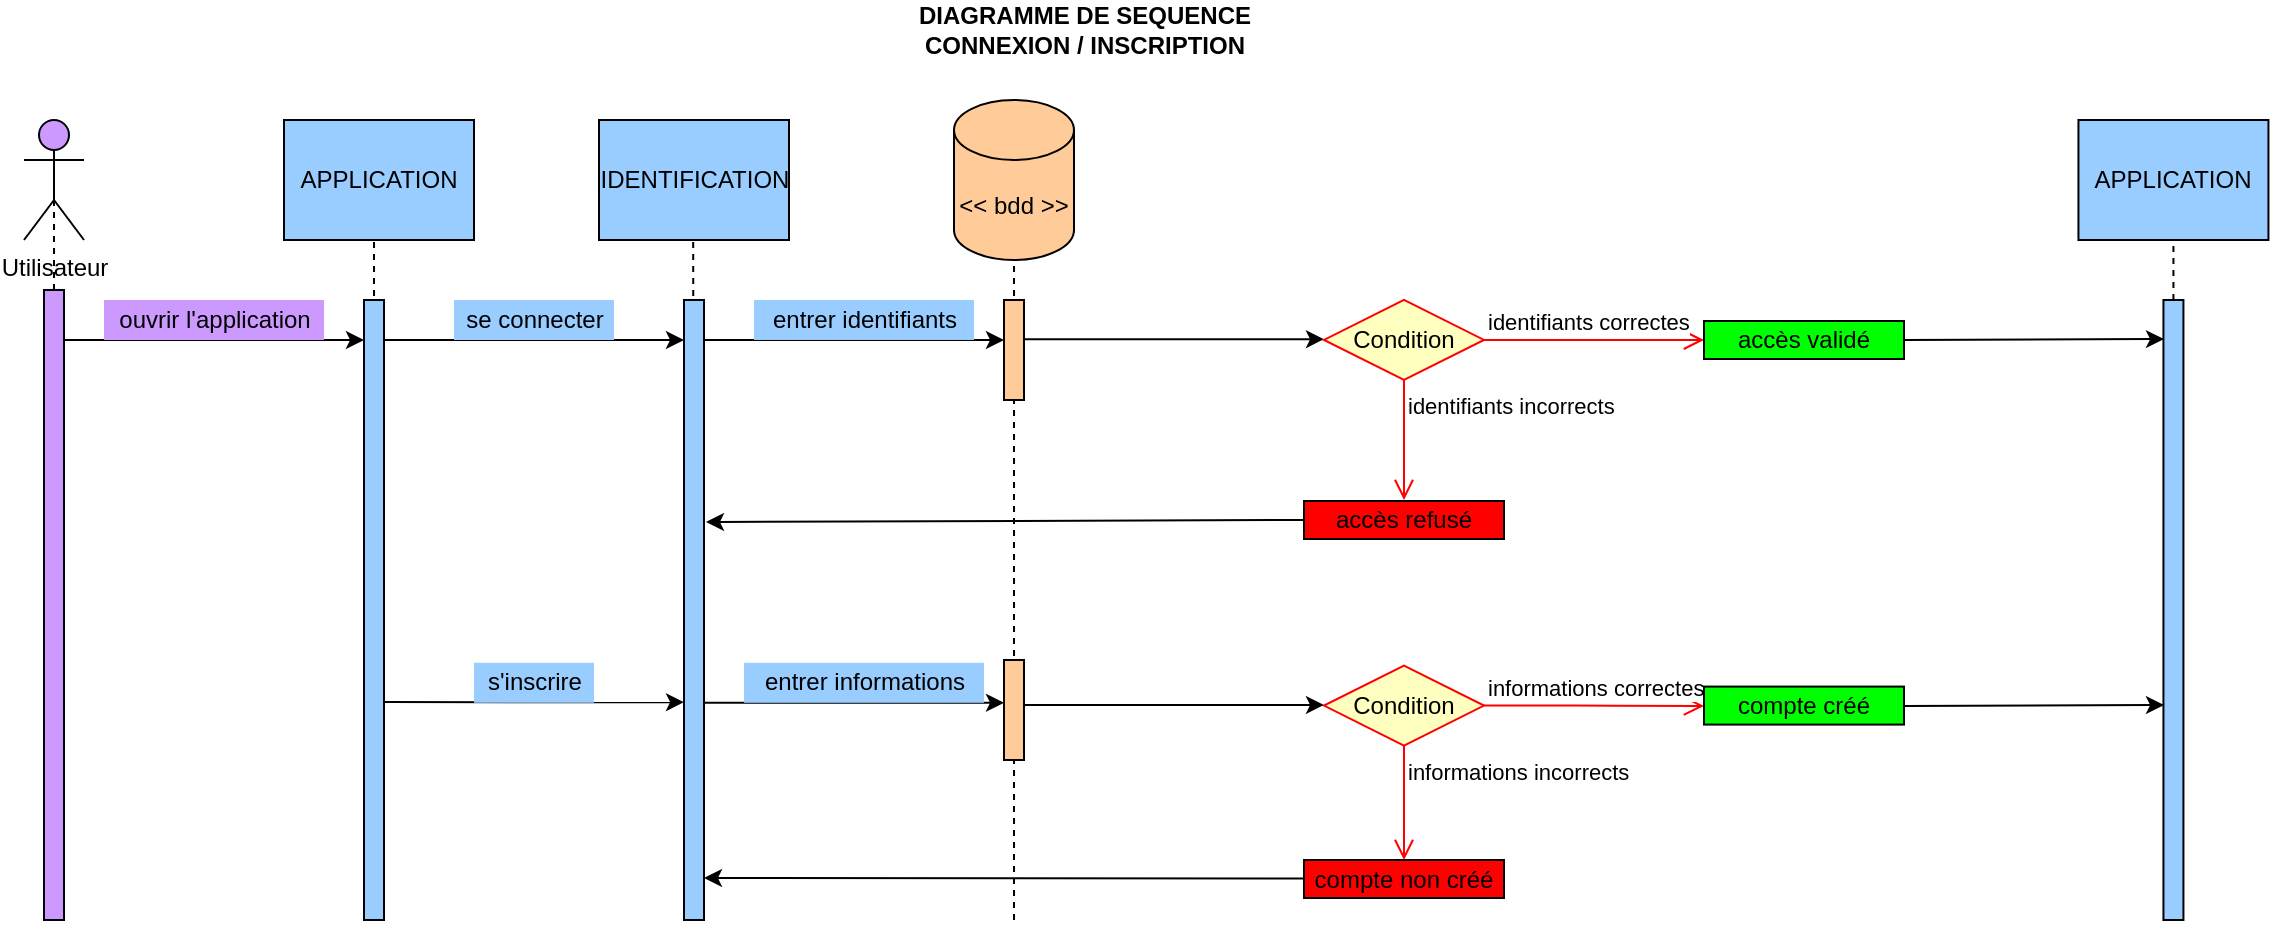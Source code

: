 <mxfile version="15.3.0" type="device"><diagram id="AM0xhpKbkET-VhJ2idW7" name="Page-1"><mxGraphModel dx="1826" dy="699" grid="1" gridSize="10" guides="1" tooltips="1" connect="1" arrows="1" fold="1" page="1" pageScale="1" pageWidth="827" pageHeight="1169" math="0" shadow="0"><root><mxCell id="0"/><mxCell id="1" parent="0"/><mxCell id="JyncEitehn_fcY9Y_TbM-84" value="identifiants correctes" style="edgeStyle=orthogonalEdgeStyle;html=1;align=left;verticalAlign=bottom;endArrow=open;endSize=8;strokeColor=#ff0000;fillColor=#CC99FF;" edge="1" source="JyncEitehn_fcY9Y_TbM-83" parent="1"><mxGeometry x="-1" relative="1" as="geometry"><mxPoint x="900" y="180" as="targetPoint"/></mxGeometry></mxCell><mxCell id="VBZJFwsdffEzWOCnubFp-1" value="Utilisateur" style="shape=umlActor;verticalLabelPosition=bottom;verticalAlign=top;html=1;outlineConnect=0;fillColor=#CC99FF;" vertex="1" parent="1"><mxGeometry x="60" y="70" width="30" height="60" as="geometry"/></mxCell><mxCell id="VBZJFwsdffEzWOCnubFp-3" value="" style="endArrow=none;dashed=1;html=1;entryX=0.5;entryY=0.5;entryDx=0;entryDy=0;entryPerimeter=0;fillColor=#CC99FF;startArrow=none;" edge="1" parent="1" source="VBZJFwsdffEzWOCnubFp-2" target="VBZJFwsdffEzWOCnubFp-1"><mxGeometry width="50" height="50" relative="1" as="geometry"><mxPoint x="75" y="400" as="sourcePoint"/><mxPoint x="110" y="280" as="targetPoint"/></mxGeometry></mxCell><mxCell id="VBZJFwsdffEzWOCnubFp-4" value="" style="endArrow=classic;html=1;exitX=1;exitY=0.333;exitDx=0;exitDy=0;exitPerimeter=0;" edge="1" parent="1"><mxGeometry width="50" height="50" relative="1" as="geometry"><mxPoint x="80" y="179.98" as="sourcePoint"/><mxPoint x="230" y="180" as="targetPoint"/></mxGeometry></mxCell><mxCell id="VBZJFwsdffEzWOCnubFp-6" value="ouvrir l'application" style="text;html=1;align=center;verticalAlign=middle;resizable=0;points=[];autosize=1;strokeColor=none;fillColor=#CC99FF;" vertex="1" parent="1"><mxGeometry x="100" y="160" width="110" height="20" as="geometry"/></mxCell><mxCell id="JyncEitehn_fcY9Y_TbM-33" value="&lt;b&gt;DIAGRAMME DE SEQUENCE&lt;br&gt;CONNEXION / INSCRIPTION&lt;/b&gt;" style="text;html=1;align=center;verticalAlign=middle;resizable=0;points=[];autosize=1;strokeColor=none;fillColor=none;" vertex="1" parent="1"><mxGeometry x="500" y="10" width="180" height="30" as="geometry"/></mxCell><mxCell id="JyncEitehn_fcY9Y_TbM-71" value="" style="endArrow=classic;html=1;exitX=1;exitY=0.333;exitDx=0;exitDy=0;exitPerimeter=0;fillColor=#99CCFF;" edge="1" parent="1"><mxGeometry width="50" height="50" relative="1" as="geometry"><mxPoint x="240.0" y="180.0" as="sourcePoint"/><mxPoint x="390" y="180.02" as="targetPoint"/></mxGeometry></mxCell><mxCell id="JyncEitehn_fcY9Y_TbM-72" value="se connecter" style="text;html=1;align=center;verticalAlign=middle;resizable=0;points=[];autosize=1;strokeColor=none;fillColor=#99CCFF;" vertex="1" parent="1"><mxGeometry x="275" y="160" width="80" height="20" as="geometry"/></mxCell><mxCell id="JyncEitehn_fcY9Y_TbM-73" value="" style="endArrow=classic;html=1;exitX=1;exitY=0.333;exitDx=0;exitDy=0;exitPerimeter=0;fillColor=#99CCFF;" edge="1" parent="1"><mxGeometry width="50" height="50" relative="1" as="geometry"><mxPoint x="240" y="361.06" as="sourcePoint"/><mxPoint x="390" y="361.08" as="targetPoint"/></mxGeometry></mxCell><mxCell id="JyncEitehn_fcY9Y_TbM-74" value="s'inscrire" style="text;html=1;align=center;verticalAlign=middle;resizable=0;points=[];autosize=1;strokeColor=none;fillColor=#99CCFF;" vertex="1" parent="1"><mxGeometry x="285" y="341.39" width="60" height="20" as="geometry"/></mxCell><mxCell id="JyncEitehn_fcY9Y_TbM-75" value="" style="endArrow=classic;html=1;exitX=1;exitY=0.333;exitDx=0;exitDy=0;exitPerimeter=0;" edge="1" parent="1"><mxGeometry width="50" height="50" relative="1" as="geometry"><mxPoint x="400" y="180" as="sourcePoint"/><mxPoint x="550" y="180.02" as="targetPoint"/></mxGeometry></mxCell><mxCell id="JyncEitehn_fcY9Y_TbM-76" value="entrer identifiants" style="text;html=1;align=center;verticalAlign=middle;resizable=0;points=[];autosize=1;strokeColor=none;fillColor=#99CCFF;" vertex="1" parent="1"><mxGeometry x="425" y="159.99" width="110" height="20" as="geometry"/></mxCell><mxCell id="JyncEitehn_fcY9Y_TbM-82" value="" style="endArrow=classic;html=1;exitX=1;exitY=0.333;exitDx=0;exitDy=0;exitPerimeter=0;" edge="1" parent="1"><mxGeometry width="50" height="50" relative="1" as="geometry"><mxPoint x="560" y="179.58" as="sourcePoint"/><mxPoint x="710" y="179.6" as="targetPoint"/></mxGeometry></mxCell><mxCell id="JyncEitehn_fcY9Y_TbM-83" value="Condition" style="rhombus;whiteSpace=wrap;html=1;fillColor=#ffffc0;strokeColor=#ff0000;" vertex="1" parent="1"><mxGeometry x="710" y="159.99" width="80" height="40" as="geometry"/></mxCell><mxCell id="JyncEitehn_fcY9Y_TbM-85" value="identifiants incorrects" style="edgeStyle=orthogonalEdgeStyle;html=1;align=left;verticalAlign=top;endArrow=open;endSize=8;strokeColor=#ff0000;fillColor=#CC99FF;" edge="1" source="JyncEitehn_fcY9Y_TbM-83" parent="1"><mxGeometry x="-1" relative="1" as="geometry"><mxPoint x="750" y="259.99" as="targetPoint"/></mxGeometry></mxCell><mxCell id="JyncEitehn_fcY9Y_TbM-88" value="accès refusé" style="rounded=0;whiteSpace=wrap;html=1;fillColor=#FF0000;" vertex="1" parent="1"><mxGeometry x="700" y="260.5" width="100" height="19" as="geometry"/></mxCell><mxCell id="JyncEitehn_fcY9Y_TbM-89" value="" style="endArrow=classic;html=1;fillColor=#CC99FF;exitX=0;exitY=0.5;exitDx=0;exitDy=0;" edge="1" parent="1" source="JyncEitehn_fcY9Y_TbM-88"><mxGeometry width="50" height="50" relative="1" as="geometry"><mxPoint x="570" y="350" as="sourcePoint"/><mxPoint x="401" y="271" as="targetPoint"/></mxGeometry></mxCell><mxCell id="JyncEitehn_fcY9Y_TbM-90" value="accès validé" style="rounded=0;whiteSpace=wrap;html=1;fillColor=#00FF00;" vertex="1" parent="1"><mxGeometry x="900" y="170.5" width="100" height="19" as="geometry"/></mxCell><mxCell id="JyncEitehn_fcY9Y_TbM-92" value="" style="endArrow=classic;html=1;fillColor=#99CCFF;" edge="1" parent="1"><mxGeometry width="50" height="50" relative="1" as="geometry"><mxPoint x="1000" y="180" as="sourcePoint"/><mxPoint x="1130" y="179.53" as="targetPoint"/></mxGeometry></mxCell><mxCell id="JyncEitehn_fcY9Y_TbM-93" value="" style="endArrow=none;dashed=1;html=1;fillColor=#99CCFF;entryX=0.5;entryY=0.5;entryDx=0;entryDy=0;entryPerimeter=0;" edge="1" parent="1"><mxGeometry width="50" height="50" relative="1" as="geometry"><mxPoint x="235" y="470" as="sourcePoint"/><mxPoint x="235" y="100.0" as="targetPoint"/></mxGeometry></mxCell><mxCell id="JyncEitehn_fcY9Y_TbM-94" value="" style="endArrow=none;dashed=1;html=1;fillColor=#CC99FF;entryX=0.5;entryY=0.5;entryDx=0;entryDy=0;entryPerimeter=0;" edge="1" parent="1"><mxGeometry width="50" height="50" relative="1" as="geometry"><mxPoint x="555" y="470" as="sourcePoint"/><mxPoint x="555" y="100" as="targetPoint"/></mxGeometry></mxCell><mxCell id="JyncEitehn_fcY9Y_TbM-95" value="" style="endArrow=none;dashed=1;html=1;fillColor=#99CCFF;entryX=0.5;entryY=0.5;entryDx=0;entryDy=0;entryPerimeter=0;startArrow=none;" edge="1" parent="1" source="JyncEitehn_fcY9Y_TbM-96"><mxGeometry width="50" height="50" relative="1" as="geometry"><mxPoint x="1135" y="400" as="sourcePoint"/><mxPoint x="1134.72" y="100.0" as="targetPoint"/></mxGeometry></mxCell><mxCell id="JyncEitehn_fcY9Y_TbM-98" value="" style="endArrow=none;dashed=1;html=1;fillColor=#99CCFF;entryX=0.5;entryY=0.5;entryDx=0;entryDy=0;entryPerimeter=0;" edge="1" parent="1" target="JyncEitehn_fcY9Y_TbM-96"><mxGeometry width="50" height="50" relative="1" as="geometry"><mxPoint x="1135" y="470" as="sourcePoint"/><mxPoint x="1134.72" y="100" as="targetPoint"/></mxGeometry></mxCell><mxCell id="JyncEitehn_fcY9Y_TbM-96" value="" style="rounded=0;whiteSpace=wrap;html=1;fillColor=#99CCFF;" vertex="1" parent="1"><mxGeometry x="1129.72" y="160" width="10" height="310" as="geometry"/></mxCell><mxCell id="JyncEitehn_fcY9Y_TbM-99" value="" style="endArrow=none;dashed=1;html=1;entryX=0.5;entryY=0.5;entryDx=0;entryDy=0;entryPerimeter=0;fillColor=#CC99FF;" edge="1" parent="1" target="VBZJFwsdffEzWOCnubFp-2"><mxGeometry width="50" height="50" relative="1" as="geometry"><mxPoint x="75" y="470" as="sourcePoint"/><mxPoint x="75" y="100" as="targetPoint"/></mxGeometry></mxCell><mxCell id="VBZJFwsdffEzWOCnubFp-2" value="" style="rounded=0;whiteSpace=wrap;html=1;fillColor=#CC99FF;" vertex="1" parent="1"><mxGeometry x="70" y="154.99" width="10" height="315.01" as="geometry"/></mxCell><mxCell id="JyncEitehn_fcY9Y_TbM-78" value="" style="rounded=0;whiteSpace=wrap;html=1;fillColor=#FFCC99;" vertex="1" parent="1"><mxGeometry x="550" y="159.99" width="10" height="50.01" as="geometry"/></mxCell><mxCell id="VBZJFwsdffEzWOCnubFp-10" value="" style="rounded=0;whiteSpace=wrap;html=1;fillColor=#99CCFF;" vertex="1" parent="1"><mxGeometry x="230" y="160" width="10" height="310" as="geometry"/></mxCell><mxCell id="JyncEitehn_fcY9Y_TbM-101" value="" style="endArrow=classic;html=1;exitX=1;exitY=0.333;exitDx=0;exitDy=0;exitPerimeter=0;" edge="1" parent="1"><mxGeometry width="50" height="50" relative="1" as="geometry"><mxPoint x="400" y="361.39" as="sourcePoint"/><mxPoint x="550" y="361.41" as="targetPoint"/></mxGeometry></mxCell><mxCell id="JyncEitehn_fcY9Y_TbM-102" value="entrer informations" style="text;html=1;align=center;verticalAlign=middle;resizable=0;points=[];autosize=1;strokeColor=none;fillColor=#99CCFF;" vertex="1" parent="1"><mxGeometry x="420" y="341.39" width="120" height="20" as="geometry"/></mxCell><mxCell id="JyncEitehn_fcY9Y_TbM-103" value="" style="rounded=0;whiteSpace=wrap;html=1;fillColor=#FFCC99;" vertex="1" parent="1"><mxGeometry x="550" y="339.99" width="10" height="50.01" as="geometry"/></mxCell><mxCell id="JyncEitehn_fcY9Y_TbM-105" value="Condition" style="rhombus;whiteSpace=wrap;html=1;fillColor=#ffffc0;strokeColor=#ff0000;" vertex="1" parent="1"><mxGeometry x="710" y="342.79" width="80" height="40" as="geometry"/></mxCell><mxCell id="JyncEitehn_fcY9Y_TbM-106" value="informations correctes" style="edgeStyle=orthogonalEdgeStyle;html=1;align=left;verticalAlign=bottom;endArrow=open;endSize=8;strokeColor=#ff0000;fillColor=#CC99FF;" edge="1" source="JyncEitehn_fcY9Y_TbM-105" parent="1"><mxGeometry x="-1" relative="1" as="geometry"><mxPoint x="900" y="363" as="targetPoint"/></mxGeometry></mxCell><mxCell id="JyncEitehn_fcY9Y_TbM-107" value="informations incorrects" style="edgeStyle=orthogonalEdgeStyle;html=1;align=left;verticalAlign=top;endArrow=open;endSize=8;strokeColor=#ff0000;fillColor=#CC99FF;entryX=0.5;entryY=0;entryDx=0;entryDy=0;" edge="1" source="JyncEitehn_fcY9Y_TbM-105" parent="1" target="JyncEitehn_fcY9Y_TbM-110"><mxGeometry x="-1" relative="1" as="geometry"><mxPoint x="750" y="442.79" as="targetPoint"/></mxGeometry></mxCell><mxCell id="JyncEitehn_fcY9Y_TbM-108" value="" style="endArrow=classic;html=1;exitX=1;exitY=0.333;exitDx=0;exitDy=0;exitPerimeter=0;" edge="1" parent="1"><mxGeometry width="50" height="50" relative="1" as="geometry"><mxPoint x="560" y="362.45" as="sourcePoint"/><mxPoint x="710" y="362.47" as="targetPoint"/></mxGeometry></mxCell><mxCell id="JyncEitehn_fcY9Y_TbM-109" value="compte créé" style="rounded=0;whiteSpace=wrap;html=1;fillColor=#00FF00;" vertex="1" parent="1"><mxGeometry x="900" y="353.29" width="100" height="19" as="geometry"/></mxCell><mxCell id="JyncEitehn_fcY9Y_TbM-110" value="compte non créé" style="rounded=0;whiteSpace=wrap;html=1;fillColor=#FF0000;" vertex="1" parent="1"><mxGeometry x="700" y="440" width="100" height="19" as="geometry"/></mxCell><mxCell id="JyncEitehn_fcY9Y_TbM-112" value="" style="endArrow=classic;html=1;fillColor=#CC99FF;exitX=0;exitY=0.5;exitDx=0;exitDy=0;" edge="1" parent="1"><mxGeometry width="50" height="50" relative="1" as="geometry"><mxPoint x="700" y="449.21" as="sourcePoint"/><mxPoint x="400" y="449" as="targetPoint"/></mxGeometry></mxCell><mxCell id="JyncEitehn_fcY9Y_TbM-113" value="" style="endArrow=classic;html=1;fillColor=#99CCFF;" edge="1" parent="1"><mxGeometry width="50" height="50" relative="1" as="geometry"><mxPoint x="1000" y="363" as="sourcePoint"/><mxPoint x="1130" y="362.52" as="targetPoint"/></mxGeometry></mxCell><mxCell id="JyncEitehn_fcY9Y_TbM-114" value="&amp;lt;&amp;lt; bdd &amp;gt;&amp;gt;" style="shape=cylinder3;whiteSpace=wrap;html=1;boundedLbl=1;backgroundOutline=1;size=15;fillColor=#FFCC99;" vertex="1" parent="1"><mxGeometry x="525" y="60" width="60" height="80" as="geometry"/></mxCell><mxCell id="JyncEitehn_fcY9Y_TbM-115" value="APPLICATION" style="rounded=0;whiteSpace=wrap;html=1;fillColor=#99CCFF;" vertex="1" parent="1"><mxGeometry x="190" y="70" width="95" height="60" as="geometry"/></mxCell><mxCell id="JyncEitehn_fcY9Y_TbM-117" value="" style="endArrow=none;dashed=1;html=1;fillColor=#99CCFF;entryX=0.5;entryY=0.5;entryDx=0;entryDy=0;entryPerimeter=0;" edge="1" parent="1"><mxGeometry width="50" height="50" relative="1" as="geometry"><mxPoint x="395" y="470" as="sourcePoint"/><mxPoint x="394.58" y="120.0" as="targetPoint"/></mxGeometry></mxCell><mxCell id="VBZJFwsdffEzWOCnubFp-18" value="" style="rounded=0;whiteSpace=wrap;html=1;fillColor=#99CCFF;" vertex="1" parent="1"><mxGeometry x="390" y="159.99" width="10" height="310.01" as="geometry"/></mxCell><mxCell id="JyncEitehn_fcY9Y_TbM-116" value="IDENTIFICATION" style="rounded=0;whiteSpace=wrap;html=1;fillColor=#99CCFF;" vertex="1" parent="1"><mxGeometry x="347.5" y="70" width="95" height="60" as="geometry"/></mxCell><mxCell id="JyncEitehn_fcY9Y_TbM-118" value="APPLICATION" style="rounded=0;whiteSpace=wrap;html=1;fillColor=#99CCFF;" vertex="1" parent="1"><mxGeometry x="1087.22" y="70" width="95" height="60" as="geometry"/></mxCell></root></mxGraphModel></diagram></mxfile>